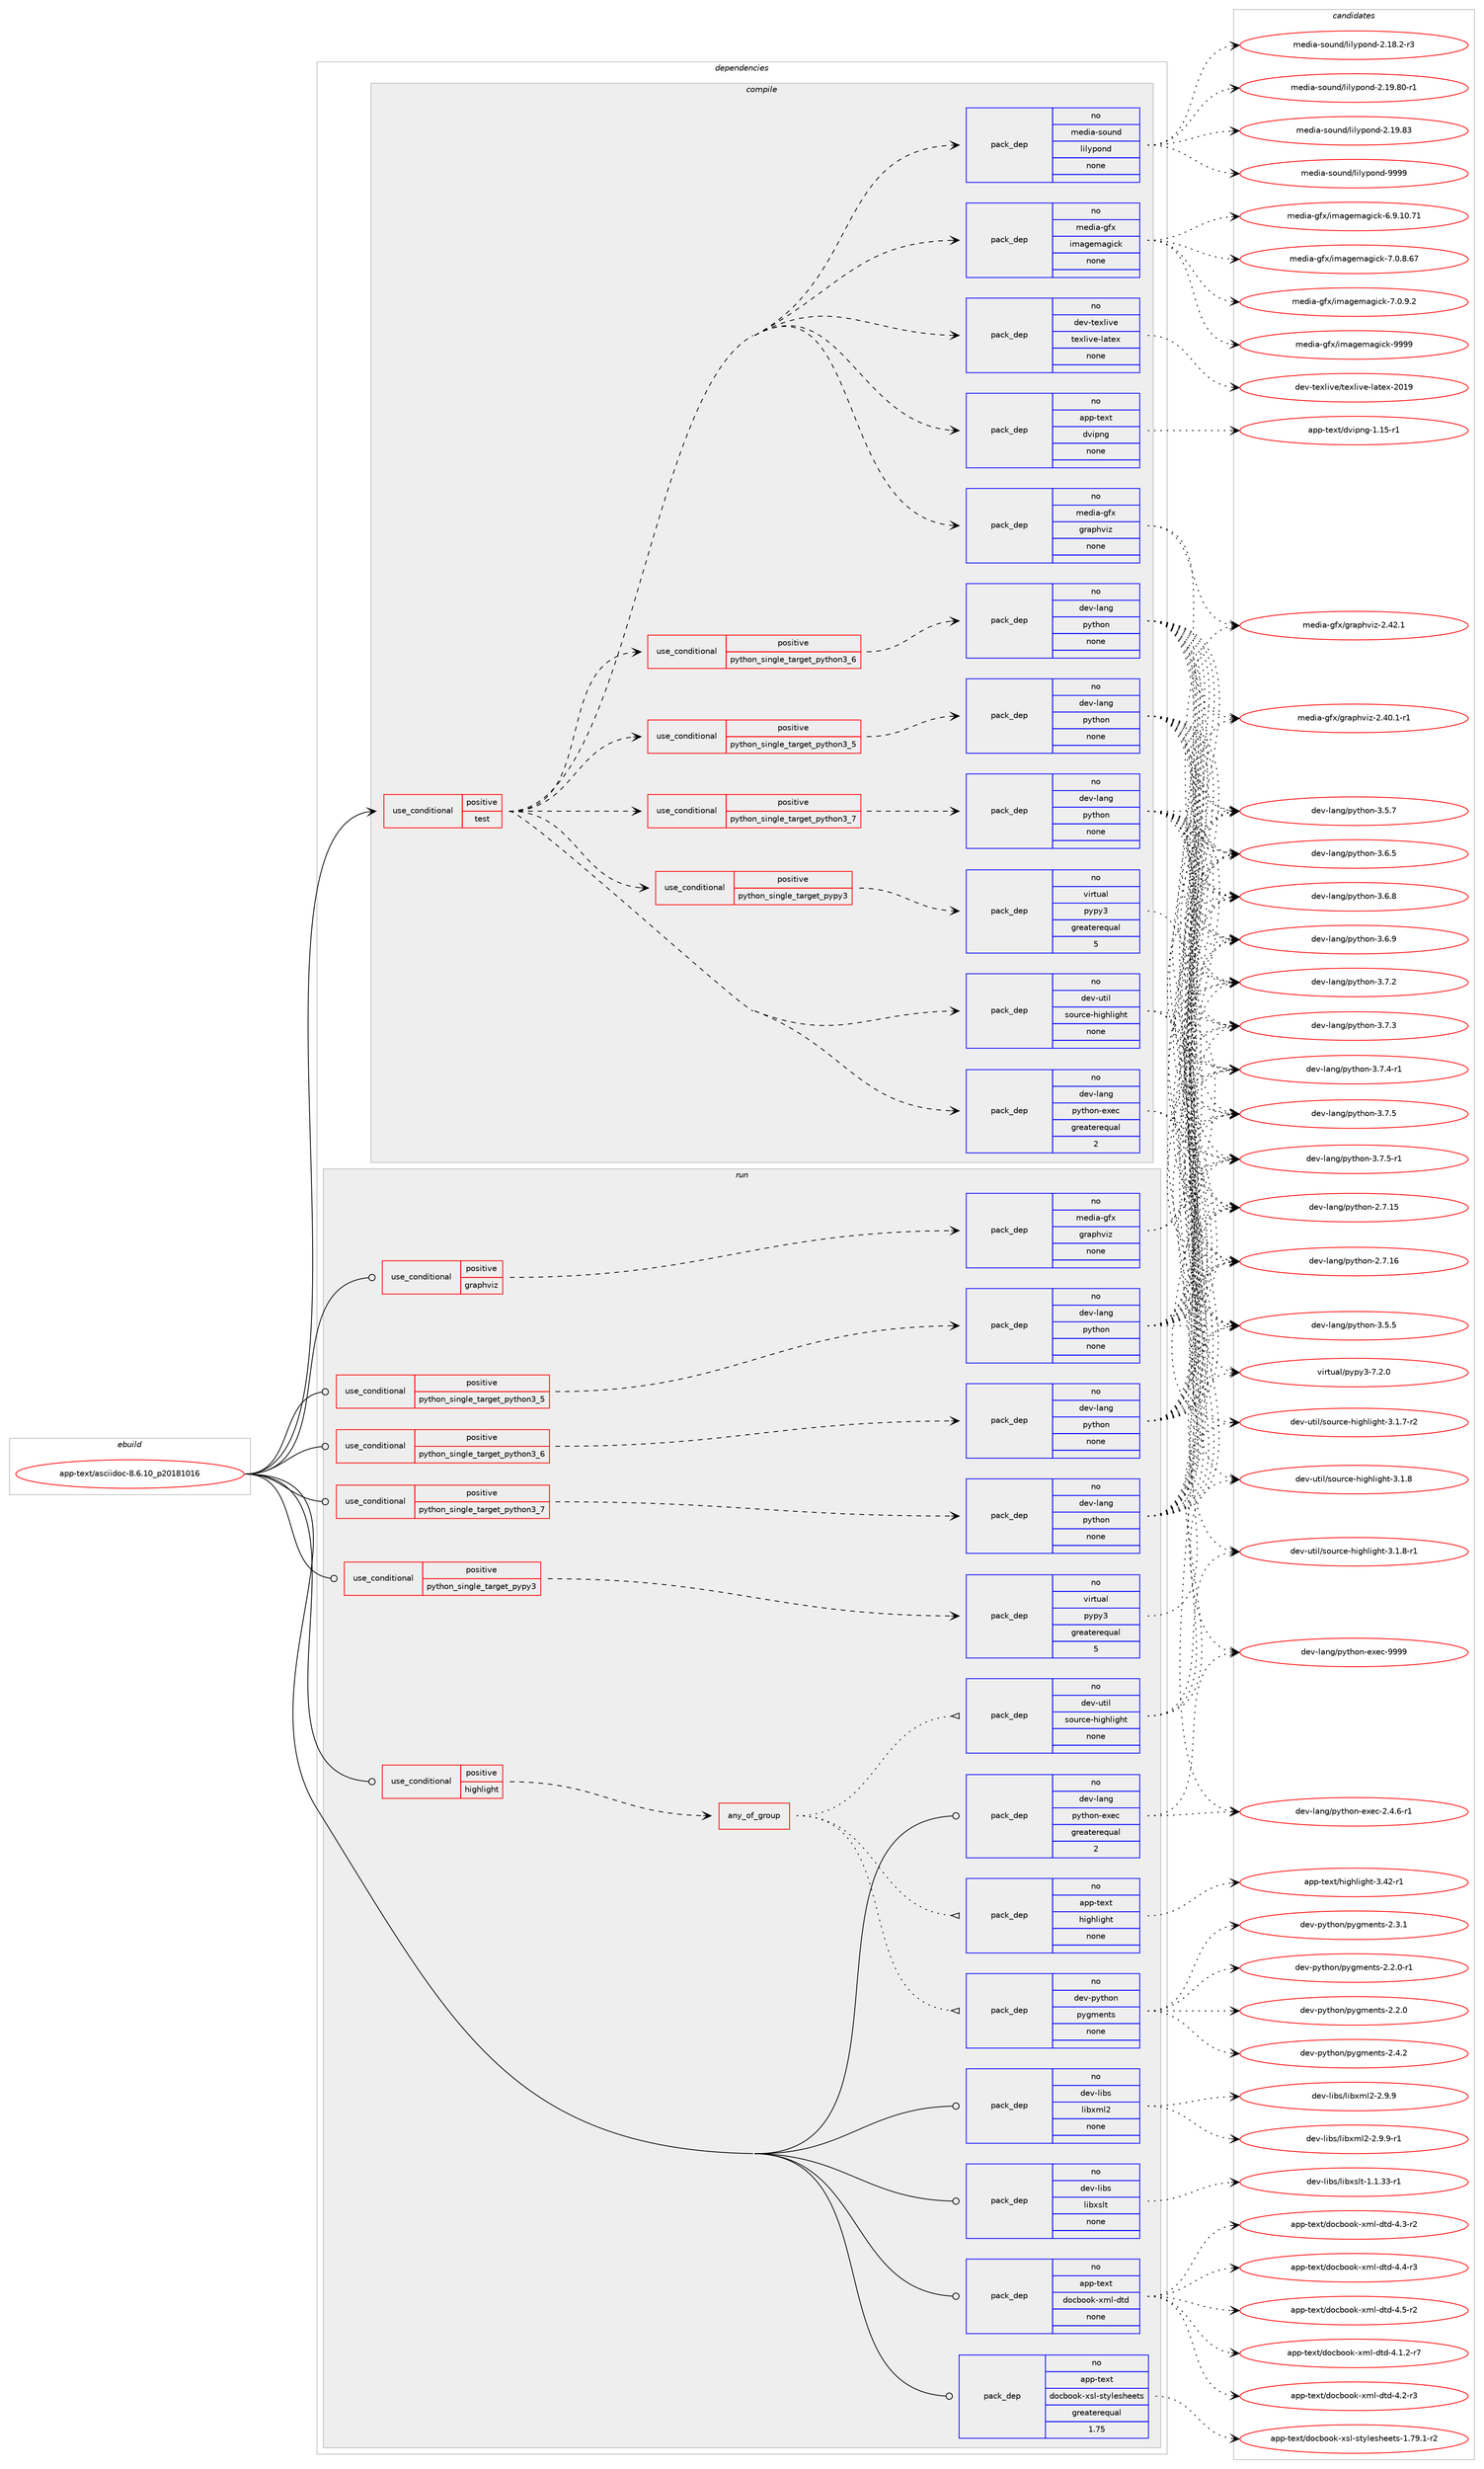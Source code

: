 digraph prolog {

# *************
# Graph options
# *************

newrank=true;
concentrate=true;
compound=true;
graph [rankdir=LR,fontname=Helvetica,fontsize=10,ranksep=1.5];#, ranksep=2.5, nodesep=0.2];
edge  [arrowhead=vee];
node  [fontname=Helvetica,fontsize=10];

# **********
# The ebuild
# **********

subgraph cluster_leftcol {
color=gray;
rank=same;
label=<<i>ebuild</i>>;
id [label="app-text/asciidoc-8.6.10_p20181016", color=red, width=4, href="../app-text/asciidoc-8.6.10_p20181016.svg"];
}

# ****************
# The dependencies
# ****************

subgraph cluster_midcol {
color=gray;
label=<<i>dependencies</i>>;
subgraph cluster_compile {
fillcolor="#eeeeee";
style=filled;
label=<<i>compile</i>>;
subgraph cond121151 {
dependency507433 [label=<<TABLE BORDER="0" CELLBORDER="1" CELLSPACING="0" CELLPADDING="4"><TR><TD ROWSPAN="3" CELLPADDING="10">use_conditional</TD></TR><TR><TD>positive</TD></TR><TR><TD>test</TD></TR></TABLE>>, shape=none, color=red];
subgraph pack377112 {
dependency507434 [label=<<TABLE BORDER="0" CELLBORDER="1" CELLSPACING="0" CELLPADDING="4" WIDTH="220"><TR><TD ROWSPAN="6" CELLPADDING="30">pack_dep</TD></TR><TR><TD WIDTH="110">no</TD></TR><TR><TD>app-text</TD></TR><TR><TD>dvipng</TD></TR><TR><TD>none</TD></TR><TR><TD></TD></TR></TABLE>>, shape=none, color=blue];
}
dependency507433:e -> dependency507434:w [weight=20,style="dashed",arrowhead="vee"];
subgraph pack377113 {
dependency507435 [label=<<TABLE BORDER="0" CELLBORDER="1" CELLSPACING="0" CELLPADDING="4" WIDTH="220"><TR><TD ROWSPAN="6" CELLPADDING="30">pack_dep</TD></TR><TR><TD WIDTH="110">no</TD></TR><TR><TD>dev-texlive</TD></TR><TR><TD>texlive-latex</TD></TR><TR><TD>none</TD></TR><TR><TD></TD></TR></TABLE>>, shape=none, color=blue];
}
dependency507433:e -> dependency507435:w [weight=20,style="dashed",arrowhead="vee"];
subgraph pack377114 {
dependency507436 [label=<<TABLE BORDER="0" CELLBORDER="1" CELLSPACING="0" CELLPADDING="4" WIDTH="220"><TR><TD ROWSPAN="6" CELLPADDING="30">pack_dep</TD></TR><TR><TD WIDTH="110">no</TD></TR><TR><TD>dev-util</TD></TR><TR><TD>source-highlight</TD></TR><TR><TD>none</TD></TR><TR><TD></TD></TR></TABLE>>, shape=none, color=blue];
}
dependency507433:e -> dependency507436:w [weight=20,style="dashed",arrowhead="vee"];
subgraph pack377115 {
dependency507437 [label=<<TABLE BORDER="0" CELLBORDER="1" CELLSPACING="0" CELLPADDING="4" WIDTH="220"><TR><TD ROWSPAN="6" CELLPADDING="30">pack_dep</TD></TR><TR><TD WIDTH="110">no</TD></TR><TR><TD>media-gfx</TD></TR><TR><TD>graphviz</TD></TR><TR><TD>none</TD></TR><TR><TD></TD></TR></TABLE>>, shape=none, color=blue];
}
dependency507433:e -> dependency507437:w [weight=20,style="dashed",arrowhead="vee"];
subgraph pack377116 {
dependency507438 [label=<<TABLE BORDER="0" CELLBORDER="1" CELLSPACING="0" CELLPADDING="4" WIDTH="220"><TR><TD ROWSPAN="6" CELLPADDING="30">pack_dep</TD></TR><TR><TD WIDTH="110">no</TD></TR><TR><TD>media-gfx</TD></TR><TR><TD>imagemagick</TD></TR><TR><TD>none</TD></TR><TR><TD></TD></TR></TABLE>>, shape=none, color=blue];
}
dependency507433:e -> dependency507438:w [weight=20,style="dashed",arrowhead="vee"];
subgraph pack377117 {
dependency507439 [label=<<TABLE BORDER="0" CELLBORDER="1" CELLSPACING="0" CELLPADDING="4" WIDTH="220"><TR><TD ROWSPAN="6" CELLPADDING="30">pack_dep</TD></TR><TR><TD WIDTH="110">no</TD></TR><TR><TD>media-sound</TD></TR><TR><TD>lilypond</TD></TR><TR><TD>none</TD></TR><TR><TD></TD></TR></TABLE>>, shape=none, color=blue];
}
dependency507433:e -> dependency507439:w [weight=20,style="dashed",arrowhead="vee"];
subgraph cond121152 {
dependency507440 [label=<<TABLE BORDER="0" CELLBORDER="1" CELLSPACING="0" CELLPADDING="4"><TR><TD ROWSPAN="3" CELLPADDING="10">use_conditional</TD></TR><TR><TD>positive</TD></TR><TR><TD>python_single_target_pypy3</TD></TR></TABLE>>, shape=none, color=red];
subgraph pack377118 {
dependency507441 [label=<<TABLE BORDER="0" CELLBORDER="1" CELLSPACING="0" CELLPADDING="4" WIDTH="220"><TR><TD ROWSPAN="6" CELLPADDING="30">pack_dep</TD></TR><TR><TD WIDTH="110">no</TD></TR><TR><TD>virtual</TD></TR><TR><TD>pypy3</TD></TR><TR><TD>greaterequal</TD></TR><TR><TD>5</TD></TR></TABLE>>, shape=none, color=blue];
}
dependency507440:e -> dependency507441:w [weight=20,style="dashed",arrowhead="vee"];
}
dependency507433:e -> dependency507440:w [weight=20,style="dashed",arrowhead="vee"];
subgraph cond121153 {
dependency507442 [label=<<TABLE BORDER="0" CELLBORDER="1" CELLSPACING="0" CELLPADDING="4"><TR><TD ROWSPAN="3" CELLPADDING="10">use_conditional</TD></TR><TR><TD>positive</TD></TR><TR><TD>python_single_target_python3_5</TD></TR></TABLE>>, shape=none, color=red];
subgraph pack377119 {
dependency507443 [label=<<TABLE BORDER="0" CELLBORDER="1" CELLSPACING="0" CELLPADDING="4" WIDTH="220"><TR><TD ROWSPAN="6" CELLPADDING="30">pack_dep</TD></TR><TR><TD WIDTH="110">no</TD></TR><TR><TD>dev-lang</TD></TR><TR><TD>python</TD></TR><TR><TD>none</TD></TR><TR><TD></TD></TR></TABLE>>, shape=none, color=blue];
}
dependency507442:e -> dependency507443:w [weight=20,style="dashed",arrowhead="vee"];
}
dependency507433:e -> dependency507442:w [weight=20,style="dashed",arrowhead="vee"];
subgraph cond121154 {
dependency507444 [label=<<TABLE BORDER="0" CELLBORDER="1" CELLSPACING="0" CELLPADDING="4"><TR><TD ROWSPAN="3" CELLPADDING="10">use_conditional</TD></TR><TR><TD>positive</TD></TR><TR><TD>python_single_target_python3_6</TD></TR></TABLE>>, shape=none, color=red];
subgraph pack377120 {
dependency507445 [label=<<TABLE BORDER="0" CELLBORDER="1" CELLSPACING="0" CELLPADDING="4" WIDTH="220"><TR><TD ROWSPAN="6" CELLPADDING="30">pack_dep</TD></TR><TR><TD WIDTH="110">no</TD></TR><TR><TD>dev-lang</TD></TR><TR><TD>python</TD></TR><TR><TD>none</TD></TR><TR><TD></TD></TR></TABLE>>, shape=none, color=blue];
}
dependency507444:e -> dependency507445:w [weight=20,style="dashed",arrowhead="vee"];
}
dependency507433:e -> dependency507444:w [weight=20,style="dashed",arrowhead="vee"];
subgraph cond121155 {
dependency507446 [label=<<TABLE BORDER="0" CELLBORDER="1" CELLSPACING="0" CELLPADDING="4"><TR><TD ROWSPAN="3" CELLPADDING="10">use_conditional</TD></TR><TR><TD>positive</TD></TR><TR><TD>python_single_target_python3_7</TD></TR></TABLE>>, shape=none, color=red];
subgraph pack377121 {
dependency507447 [label=<<TABLE BORDER="0" CELLBORDER="1" CELLSPACING="0" CELLPADDING="4" WIDTH="220"><TR><TD ROWSPAN="6" CELLPADDING="30">pack_dep</TD></TR><TR><TD WIDTH="110">no</TD></TR><TR><TD>dev-lang</TD></TR><TR><TD>python</TD></TR><TR><TD>none</TD></TR><TR><TD></TD></TR></TABLE>>, shape=none, color=blue];
}
dependency507446:e -> dependency507447:w [weight=20,style="dashed",arrowhead="vee"];
}
dependency507433:e -> dependency507446:w [weight=20,style="dashed",arrowhead="vee"];
subgraph pack377122 {
dependency507448 [label=<<TABLE BORDER="0" CELLBORDER="1" CELLSPACING="0" CELLPADDING="4" WIDTH="220"><TR><TD ROWSPAN="6" CELLPADDING="30">pack_dep</TD></TR><TR><TD WIDTH="110">no</TD></TR><TR><TD>dev-lang</TD></TR><TR><TD>python-exec</TD></TR><TR><TD>greaterequal</TD></TR><TR><TD>2</TD></TR></TABLE>>, shape=none, color=blue];
}
dependency507433:e -> dependency507448:w [weight=20,style="dashed",arrowhead="vee"];
}
id:e -> dependency507433:w [weight=20,style="solid",arrowhead="vee"];
}
subgraph cluster_compileandrun {
fillcolor="#eeeeee";
style=filled;
label=<<i>compile and run</i>>;
}
subgraph cluster_run {
fillcolor="#eeeeee";
style=filled;
label=<<i>run</i>>;
subgraph cond121156 {
dependency507449 [label=<<TABLE BORDER="0" CELLBORDER="1" CELLSPACING="0" CELLPADDING="4"><TR><TD ROWSPAN="3" CELLPADDING="10">use_conditional</TD></TR><TR><TD>positive</TD></TR><TR><TD>graphviz</TD></TR></TABLE>>, shape=none, color=red];
subgraph pack377123 {
dependency507450 [label=<<TABLE BORDER="0" CELLBORDER="1" CELLSPACING="0" CELLPADDING="4" WIDTH="220"><TR><TD ROWSPAN="6" CELLPADDING="30">pack_dep</TD></TR><TR><TD WIDTH="110">no</TD></TR><TR><TD>media-gfx</TD></TR><TR><TD>graphviz</TD></TR><TR><TD>none</TD></TR><TR><TD></TD></TR></TABLE>>, shape=none, color=blue];
}
dependency507449:e -> dependency507450:w [weight=20,style="dashed",arrowhead="vee"];
}
id:e -> dependency507449:w [weight=20,style="solid",arrowhead="odot"];
subgraph cond121157 {
dependency507451 [label=<<TABLE BORDER="0" CELLBORDER="1" CELLSPACING="0" CELLPADDING="4"><TR><TD ROWSPAN="3" CELLPADDING="10">use_conditional</TD></TR><TR><TD>positive</TD></TR><TR><TD>highlight</TD></TR></TABLE>>, shape=none, color=red];
subgraph any8846 {
dependency507452 [label=<<TABLE BORDER="0" CELLBORDER="1" CELLSPACING="0" CELLPADDING="4"><TR><TD CELLPADDING="10">any_of_group</TD></TR></TABLE>>, shape=none, color=red];subgraph pack377124 {
dependency507453 [label=<<TABLE BORDER="0" CELLBORDER="1" CELLSPACING="0" CELLPADDING="4" WIDTH="220"><TR><TD ROWSPAN="6" CELLPADDING="30">pack_dep</TD></TR><TR><TD WIDTH="110">no</TD></TR><TR><TD>dev-util</TD></TR><TR><TD>source-highlight</TD></TR><TR><TD>none</TD></TR><TR><TD></TD></TR></TABLE>>, shape=none, color=blue];
}
dependency507452:e -> dependency507453:w [weight=20,style="dotted",arrowhead="oinv"];
subgraph pack377125 {
dependency507454 [label=<<TABLE BORDER="0" CELLBORDER="1" CELLSPACING="0" CELLPADDING="4" WIDTH="220"><TR><TD ROWSPAN="6" CELLPADDING="30">pack_dep</TD></TR><TR><TD WIDTH="110">no</TD></TR><TR><TD>dev-python</TD></TR><TR><TD>pygments</TD></TR><TR><TD>none</TD></TR><TR><TD></TD></TR></TABLE>>, shape=none, color=blue];
}
dependency507452:e -> dependency507454:w [weight=20,style="dotted",arrowhead="oinv"];
subgraph pack377126 {
dependency507455 [label=<<TABLE BORDER="0" CELLBORDER="1" CELLSPACING="0" CELLPADDING="4" WIDTH="220"><TR><TD ROWSPAN="6" CELLPADDING="30">pack_dep</TD></TR><TR><TD WIDTH="110">no</TD></TR><TR><TD>app-text</TD></TR><TR><TD>highlight</TD></TR><TR><TD>none</TD></TR><TR><TD></TD></TR></TABLE>>, shape=none, color=blue];
}
dependency507452:e -> dependency507455:w [weight=20,style="dotted",arrowhead="oinv"];
}
dependency507451:e -> dependency507452:w [weight=20,style="dashed",arrowhead="vee"];
}
id:e -> dependency507451:w [weight=20,style="solid",arrowhead="odot"];
subgraph cond121158 {
dependency507456 [label=<<TABLE BORDER="0" CELLBORDER="1" CELLSPACING="0" CELLPADDING="4"><TR><TD ROWSPAN="3" CELLPADDING="10">use_conditional</TD></TR><TR><TD>positive</TD></TR><TR><TD>python_single_target_pypy3</TD></TR></TABLE>>, shape=none, color=red];
subgraph pack377127 {
dependency507457 [label=<<TABLE BORDER="0" CELLBORDER="1" CELLSPACING="0" CELLPADDING="4" WIDTH="220"><TR><TD ROWSPAN="6" CELLPADDING="30">pack_dep</TD></TR><TR><TD WIDTH="110">no</TD></TR><TR><TD>virtual</TD></TR><TR><TD>pypy3</TD></TR><TR><TD>greaterequal</TD></TR><TR><TD>5</TD></TR></TABLE>>, shape=none, color=blue];
}
dependency507456:e -> dependency507457:w [weight=20,style="dashed",arrowhead="vee"];
}
id:e -> dependency507456:w [weight=20,style="solid",arrowhead="odot"];
subgraph cond121159 {
dependency507458 [label=<<TABLE BORDER="0" CELLBORDER="1" CELLSPACING="0" CELLPADDING="4"><TR><TD ROWSPAN="3" CELLPADDING="10">use_conditional</TD></TR><TR><TD>positive</TD></TR><TR><TD>python_single_target_python3_5</TD></TR></TABLE>>, shape=none, color=red];
subgraph pack377128 {
dependency507459 [label=<<TABLE BORDER="0" CELLBORDER="1" CELLSPACING="0" CELLPADDING="4" WIDTH="220"><TR><TD ROWSPAN="6" CELLPADDING="30">pack_dep</TD></TR><TR><TD WIDTH="110">no</TD></TR><TR><TD>dev-lang</TD></TR><TR><TD>python</TD></TR><TR><TD>none</TD></TR><TR><TD></TD></TR></TABLE>>, shape=none, color=blue];
}
dependency507458:e -> dependency507459:w [weight=20,style="dashed",arrowhead="vee"];
}
id:e -> dependency507458:w [weight=20,style="solid",arrowhead="odot"];
subgraph cond121160 {
dependency507460 [label=<<TABLE BORDER="0" CELLBORDER="1" CELLSPACING="0" CELLPADDING="4"><TR><TD ROWSPAN="3" CELLPADDING="10">use_conditional</TD></TR><TR><TD>positive</TD></TR><TR><TD>python_single_target_python3_6</TD></TR></TABLE>>, shape=none, color=red];
subgraph pack377129 {
dependency507461 [label=<<TABLE BORDER="0" CELLBORDER="1" CELLSPACING="0" CELLPADDING="4" WIDTH="220"><TR><TD ROWSPAN="6" CELLPADDING="30">pack_dep</TD></TR><TR><TD WIDTH="110">no</TD></TR><TR><TD>dev-lang</TD></TR><TR><TD>python</TD></TR><TR><TD>none</TD></TR><TR><TD></TD></TR></TABLE>>, shape=none, color=blue];
}
dependency507460:e -> dependency507461:w [weight=20,style="dashed",arrowhead="vee"];
}
id:e -> dependency507460:w [weight=20,style="solid",arrowhead="odot"];
subgraph cond121161 {
dependency507462 [label=<<TABLE BORDER="0" CELLBORDER="1" CELLSPACING="0" CELLPADDING="4"><TR><TD ROWSPAN="3" CELLPADDING="10">use_conditional</TD></TR><TR><TD>positive</TD></TR><TR><TD>python_single_target_python3_7</TD></TR></TABLE>>, shape=none, color=red];
subgraph pack377130 {
dependency507463 [label=<<TABLE BORDER="0" CELLBORDER="1" CELLSPACING="0" CELLPADDING="4" WIDTH="220"><TR><TD ROWSPAN="6" CELLPADDING="30">pack_dep</TD></TR><TR><TD WIDTH="110">no</TD></TR><TR><TD>dev-lang</TD></TR><TR><TD>python</TD></TR><TR><TD>none</TD></TR><TR><TD></TD></TR></TABLE>>, shape=none, color=blue];
}
dependency507462:e -> dependency507463:w [weight=20,style="dashed",arrowhead="vee"];
}
id:e -> dependency507462:w [weight=20,style="solid",arrowhead="odot"];
subgraph pack377131 {
dependency507464 [label=<<TABLE BORDER="0" CELLBORDER="1" CELLSPACING="0" CELLPADDING="4" WIDTH="220"><TR><TD ROWSPAN="6" CELLPADDING="30">pack_dep</TD></TR><TR><TD WIDTH="110">no</TD></TR><TR><TD>app-text</TD></TR><TR><TD>docbook-xml-dtd</TD></TR><TR><TD>none</TD></TR><TR><TD></TD></TR></TABLE>>, shape=none, color=blue];
}
id:e -> dependency507464:w [weight=20,style="solid",arrowhead="odot"];
subgraph pack377132 {
dependency507465 [label=<<TABLE BORDER="0" CELLBORDER="1" CELLSPACING="0" CELLPADDING="4" WIDTH="220"><TR><TD ROWSPAN="6" CELLPADDING="30">pack_dep</TD></TR><TR><TD WIDTH="110">no</TD></TR><TR><TD>app-text</TD></TR><TR><TD>docbook-xsl-stylesheets</TD></TR><TR><TD>greaterequal</TD></TR><TR><TD>1.75</TD></TR></TABLE>>, shape=none, color=blue];
}
id:e -> dependency507465:w [weight=20,style="solid",arrowhead="odot"];
subgraph pack377133 {
dependency507466 [label=<<TABLE BORDER="0" CELLBORDER="1" CELLSPACING="0" CELLPADDING="4" WIDTH="220"><TR><TD ROWSPAN="6" CELLPADDING="30">pack_dep</TD></TR><TR><TD WIDTH="110">no</TD></TR><TR><TD>dev-lang</TD></TR><TR><TD>python-exec</TD></TR><TR><TD>greaterequal</TD></TR><TR><TD>2</TD></TR></TABLE>>, shape=none, color=blue];
}
id:e -> dependency507466:w [weight=20,style="solid",arrowhead="odot"];
subgraph pack377134 {
dependency507467 [label=<<TABLE BORDER="0" CELLBORDER="1" CELLSPACING="0" CELLPADDING="4" WIDTH="220"><TR><TD ROWSPAN="6" CELLPADDING="30">pack_dep</TD></TR><TR><TD WIDTH="110">no</TD></TR><TR><TD>dev-libs</TD></TR><TR><TD>libxml2</TD></TR><TR><TD>none</TD></TR><TR><TD></TD></TR></TABLE>>, shape=none, color=blue];
}
id:e -> dependency507467:w [weight=20,style="solid",arrowhead="odot"];
subgraph pack377135 {
dependency507468 [label=<<TABLE BORDER="0" CELLBORDER="1" CELLSPACING="0" CELLPADDING="4" WIDTH="220"><TR><TD ROWSPAN="6" CELLPADDING="30">pack_dep</TD></TR><TR><TD WIDTH="110">no</TD></TR><TR><TD>dev-libs</TD></TR><TR><TD>libxslt</TD></TR><TR><TD>none</TD></TR><TR><TD></TD></TR></TABLE>>, shape=none, color=blue];
}
id:e -> dependency507468:w [weight=20,style="solid",arrowhead="odot"];
}
}

# **************
# The candidates
# **************

subgraph cluster_choices {
rank=same;
color=gray;
label=<<i>candidates</i>>;

subgraph choice377112 {
color=black;
nodesep=1;
choice97112112451161011201164710011810511211010345494649534511449 [label="app-text/dvipng-1.15-r1", color=red, width=4,href="../app-text/dvipng-1.15-r1.svg"];
dependency507434:e -> choice97112112451161011201164710011810511211010345494649534511449:w [style=dotted,weight="100"];
}
subgraph choice377113 {
color=black;
nodesep=1;
choice100101118451161011201081051181014711610112010810511810145108971161011204550484957 [label="dev-texlive/texlive-latex-2019", color=red, width=4,href="../dev-texlive/texlive-latex-2019.svg"];
dependency507435:e -> choice100101118451161011201081051181014711610112010810511810145108971161011204550484957:w [style=dotted,weight="100"];
}
subgraph choice377114 {
color=black;
nodesep=1;
choice100101118451171161051084711511111711499101451041051031041081051031041164551464946554511450 [label="dev-util/source-highlight-3.1.7-r2", color=red, width=4,href="../dev-util/source-highlight-3.1.7-r2.svg"];
choice10010111845117116105108471151111171149910145104105103104108105103104116455146494656 [label="dev-util/source-highlight-3.1.8", color=red, width=4,href="../dev-util/source-highlight-3.1.8.svg"];
choice100101118451171161051084711511111711499101451041051031041081051031041164551464946564511449 [label="dev-util/source-highlight-3.1.8-r1", color=red, width=4,href="../dev-util/source-highlight-3.1.8-r1.svg"];
dependency507436:e -> choice100101118451171161051084711511111711499101451041051031041081051031041164551464946554511450:w [style=dotted,weight="100"];
dependency507436:e -> choice10010111845117116105108471151111171149910145104105103104108105103104116455146494656:w [style=dotted,weight="100"];
dependency507436:e -> choice100101118451171161051084711511111711499101451041051031041081051031041164551464946564511449:w [style=dotted,weight="100"];
}
subgraph choice377115 {
color=black;
nodesep=1;
choice10910110010597451031021204710311497112104118105122455046524846494511449 [label="media-gfx/graphviz-2.40.1-r1", color=red, width=4,href="../media-gfx/graphviz-2.40.1-r1.svg"];
choice1091011001059745103102120471031149711210411810512245504652504649 [label="media-gfx/graphviz-2.42.1", color=red, width=4,href="../media-gfx/graphviz-2.42.1.svg"];
dependency507437:e -> choice10910110010597451031021204710311497112104118105122455046524846494511449:w [style=dotted,weight="100"];
dependency507437:e -> choice1091011001059745103102120471031149711210411810512245504652504649:w [style=dotted,weight="100"];
}
subgraph choice377116 {
color=black;
nodesep=1;
choice10910110010597451031021204710510997103101109971031059910745544657464948465549 [label="media-gfx/imagemagick-6.9.10.71", color=red, width=4,href="../media-gfx/imagemagick-6.9.10.71.svg"];
choice109101100105974510310212047105109971031011099710310599107455546484656465455 [label="media-gfx/imagemagick-7.0.8.67", color=red, width=4,href="../media-gfx/imagemagick-7.0.8.67.svg"];
choice1091011001059745103102120471051099710310110997103105991074555464846574650 [label="media-gfx/imagemagick-7.0.9.2", color=red, width=4,href="../media-gfx/imagemagick-7.0.9.2.svg"];
choice1091011001059745103102120471051099710310110997103105991074557575757 [label="media-gfx/imagemagick-9999", color=red, width=4,href="../media-gfx/imagemagick-9999.svg"];
dependency507438:e -> choice10910110010597451031021204710510997103101109971031059910745544657464948465549:w [style=dotted,weight="100"];
dependency507438:e -> choice109101100105974510310212047105109971031011099710310599107455546484656465455:w [style=dotted,weight="100"];
dependency507438:e -> choice1091011001059745103102120471051099710310110997103105991074555464846574650:w [style=dotted,weight="100"];
dependency507438:e -> choice1091011001059745103102120471051099710310110997103105991074557575757:w [style=dotted,weight="100"];
}
subgraph choice377117 {
color=black;
nodesep=1;
choice109101100105974511511111711010047108105108121112111110100455046495646504511451 [label="media-sound/lilypond-2.18.2-r3", color=red, width=4,href="../media-sound/lilypond-2.18.2-r3.svg"];
choice10910110010597451151111171101004710810510812111211111010045504649574656484511449 [label="media-sound/lilypond-2.19.80-r1", color=red, width=4,href="../media-sound/lilypond-2.19.80-r1.svg"];
choice1091011001059745115111117110100471081051081211121111101004550464957465651 [label="media-sound/lilypond-2.19.83", color=red, width=4,href="../media-sound/lilypond-2.19.83.svg"];
choice1091011001059745115111117110100471081051081211121111101004557575757 [label="media-sound/lilypond-9999", color=red, width=4,href="../media-sound/lilypond-9999.svg"];
dependency507439:e -> choice109101100105974511511111711010047108105108121112111110100455046495646504511451:w [style=dotted,weight="100"];
dependency507439:e -> choice10910110010597451151111171101004710810510812111211111010045504649574656484511449:w [style=dotted,weight="100"];
dependency507439:e -> choice1091011001059745115111117110100471081051081211121111101004550464957465651:w [style=dotted,weight="100"];
dependency507439:e -> choice1091011001059745115111117110100471081051081211121111101004557575757:w [style=dotted,weight="100"];
}
subgraph choice377118 {
color=black;
nodesep=1;
choice118105114116117971084711212111212151455546504648 [label="virtual/pypy3-7.2.0", color=red, width=4,href="../virtual/pypy3-7.2.0.svg"];
dependency507441:e -> choice118105114116117971084711212111212151455546504648:w [style=dotted,weight="100"];
}
subgraph choice377119 {
color=black;
nodesep=1;
choice10010111845108971101034711212111610411111045504655464953 [label="dev-lang/python-2.7.15", color=red, width=4,href="../dev-lang/python-2.7.15.svg"];
choice10010111845108971101034711212111610411111045504655464954 [label="dev-lang/python-2.7.16", color=red, width=4,href="../dev-lang/python-2.7.16.svg"];
choice100101118451089711010347112121116104111110455146534653 [label="dev-lang/python-3.5.5", color=red, width=4,href="../dev-lang/python-3.5.5.svg"];
choice100101118451089711010347112121116104111110455146534655 [label="dev-lang/python-3.5.7", color=red, width=4,href="../dev-lang/python-3.5.7.svg"];
choice100101118451089711010347112121116104111110455146544653 [label="dev-lang/python-3.6.5", color=red, width=4,href="../dev-lang/python-3.6.5.svg"];
choice100101118451089711010347112121116104111110455146544656 [label="dev-lang/python-3.6.8", color=red, width=4,href="../dev-lang/python-3.6.8.svg"];
choice100101118451089711010347112121116104111110455146544657 [label="dev-lang/python-3.6.9", color=red, width=4,href="../dev-lang/python-3.6.9.svg"];
choice100101118451089711010347112121116104111110455146554650 [label="dev-lang/python-3.7.2", color=red, width=4,href="../dev-lang/python-3.7.2.svg"];
choice100101118451089711010347112121116104111110455146554651 [label="dev-lang/python-3.7.3", color=red, width=4,href="../dev-lang/python-3.7.3.svg"];
choice1001011184510897110103471121211161041111104551465546524511449 [label="dev-lang/python-3.7.4-r1", color=red, width=4,href="../dev-lang/python-3.7.4-r1.svg"];
choice100101118451089711010347112121116104111110455146554653 [label="dev-lang/python-3.7.5", color=red, width=4,href="../dev-lang/python-3.7.5.svg"];
choice1001011184510897110103471121211161041111104551465546534511449 [label="dev-lang/python-3.7.5-r1", color=red, width=4,href="../dev-lang/python-3.7.5-r1.svg"];
dependency507443:e -> choice10010111845108971101034711212111610411111045504655464953:w [style=dotted,weight="100"];
dependency507443:e -> choice10010111845108971101034711212111610411111045504655464954:w [style=dotted,weight="100"];
dependency507443:e -> choice100101118451089711010347112121116104111110455146534653:w [style=dotted,weight="100"];
dependency507443:e -> choice100101118451089711010347112121116104111110455146534655:w [style=dotted,weight="100"];
dependency507443:e -> choice100101118451089711010347112121116104111110455146544653:w [style=dotted,weight="100"];
dependency507443:e -> choice100101118451089711010347112121116104111110455146544656:w [style=dotted,weight="100"];
dependency507443:e -> choice100101118451089711010347112121116104111110455146544657:w [style=dotted,weight="100"];
dependency507443:e -> choice100101118451089711010347112121116104111110455146554650:w [style=dotted,weight="100"];
dependency507443:e -> choice100101118451089711010347112121116104111110455146554651:w [style=dotted,weight="100"];
dependency507443:e -> choice1001011184510897110103471121211161041111104551465546524511449:w [style=dotted,weight="100"];
dependency507443:e -> choice100101118451089711010347112121116104111110455146554653:w [style=dotted,weight="100"];
dependency507443:e -> choice1001011184510897110103471121211161041111104551465546534511449:w [style=dotted,weight="100"];
}
subgraph choice377120 {
color=black;
nodesep=1;
choice10010111845108971101034711212111610411111045504655464953 [label="dev-lang/python-2.7.15", color=red, width=4,href="../dev-lang/python-2.7.15.svg"];
choice10010111845108971101034711212111610411111045504655464954 [label="dev-lang/python-2.7.16", color=red, width=4,href="../dev-lang/python-2.7.16.svg"];
choice100101118451089711010347112121116104111110455146534653 [label="dev-lang/python-3.5.5", color=red, width=4,href="../dev-lang/python-3.5.5.svg"];
choice100101118451089711010347112121116104111110455146534655 [label="dev-lang/python-3.5.7", color=red, width=4,href="../dev-lang/python-3.5.7.svg"];
choice100101118451089711010347112121116104111110455146544653 [label="dev-lang/python-3.6.5", color=red, width=4,href="../dev-lang/python-3.6.5.svg"];
choice100101118451089711010347112121116104111110455146544656 [label="dev-lang/python-3.6.8", color=red, width=4,href="../dev-lang/python-3.6.8.svg"];
choice100101118451089711010347112121116104111110455146544657 [label="dev-lang/python-3.6.9", color=red, width=4,href="../dev-lang/python-3.6.9.svg"];
choice100101118451089711010347112121116104111110455146554650 [label="dev-lang/python-3.7.2", color=red, width=4,href="../dev-lang/python-3.7.2.svg"];
choice100101118451089711010347112121116104111110455146554651 [label="dev-lang/python-3.7.3", color=red, width=4,href="../dev-lang/python-3.7.3.svg"];
choice1001011184510897110103471121211161041111104551465546524511449 [label="dev-lang/python-3.7.4-r1", color=red, width=4,href="../dev-lang/python-3.7.4-r1.svg"];
choice100101118451089711010347112121116104111110455146554653 [label="dev-lang/python-3.7.5", color=red, width=4,href="../dev-lang/python-3.7.5.svg"];
choice1001011184510897110103471121211161041111104551465546534511449 [label="dev-lang/python-3.7.5-r1", color=red, width=4,href="../dev-lang/python-3.7.5-r1.svg"];
dependency507445:e -> choice10010111845108971101034711212111610411111045504655464953:w [style=dotted,weight="100"];
dependency507445:e -> choice10010111845108971101034711212111610411111045504655464954:w [style=dotted,weight="100"];
dependency507445:e -> choice100101118451089711010347112121116104111110455146534653:w [style=dotted,weight="100"];
dependency507445:e -> choice100101118451089711010347112121116104111110455146534655:w [style=dotted,weight="100"];
dependency507445:e -> choice100101118451089711010347112121116104111110455146544653:w [style=dotted,weight="100"];
dependency507445:e -> choice100101118451089711010347112121116104111110455146544656:w [style=dotted,weight="100"];
dependency507445:e -> choice100101118451089711010347112121116104111110455146544657:w [style=dotted,weight="100"];
dependency507445:e -> choice100101118451089711010347112121116104111110455146554650:w [style=dotted,weight="100"];
dependency507445:e -> choice100101118451089711010347112121116104111110455146554651:w [style=dotted,weight="100"];
dependency507445:e -> choice1001011184510897110103471121211161041111104551465546524511449:w [style=dotted,weight="100"];
dependency507445:e -> choice100101118451089711010347112121116104111110455146554653:w [style=dotted,weight="100"];
dependency507445:e -> choice1001011184510897110103471121211161041111104551465546534511449:w [style=dotted,weight="100"];
}
subgraph choice377121 {
color=black;
nodesep=1;
choice10010111845108971101034711212111610411111045504655464953 [label="dev-lang/python-2.7.15", color=red, width=4,href="../dev-lang/python-2.7.15.svg"];
choice10010111845108971101034711212111610411111045504655464954 [label="dev-lang/python-2.7.16", color=red, width=4,href="../dev-lang/python-2.7.16.svg"];
choice100101118451089711010347112121116104111110455146534653 [label="dev-lang/python-3.5.5", color=red, width=4,href="../dev-lang/python-3.5.5.svg"];
choice100101118451089711010347112121116104111110455146534655 [label="dev-lang/python-3.5.7", color=red, width=4,href="../dev-lang/python-3.5.7.svg"];
choice100101118451089711010347112121116104111110455146544653 [label="dev-lang/python-3.6.5", color=red, width=4,href="../dev-lang/python-3.6.5.svg"];
choice100101118451089711010347112121116104111110455146544656 [label="dev-lang/python-3.6.8", color=red, width=4,href="../dev-lang/python-3.6.8.svg"];
choice100101118451089711010347112121116104111110455146544657 [label="dev-lang/python-3.6.9", color=red, width=4,href="../dev-lang/python-3.6.9.svg"];
choice100101118451089711010347112121116104111110455146554650 [label="dev-lang/python-3.7.2", color=red, width=4,href="../dev-lang/python-3.7.2.svg"];
choice100101118451089711010347112121116104111110455146554651 [label="dev-lang/python-3.7.3", color=red, width=4,href="../dev-lang/python-3.7.3.svg"];
choice1001011184510897110103471121211161041111104551465546524511449 [label="dev-lang/python-3.7.4-r1", color=red, width=4,href="../dev-lang/python-3.7.4-r1.svg"];
choice100101118451089711010347112121116104111110455146554653 [label="dev-lang/python-3.7.5", color=red, width=4,href="../dev-lang/python-3.7.5.svg"];
choice1001011184510897110103471121211161041111104551465546534511449 [label="dev-lang/python-3.7.5-r1", color=red, width=4,href="../dev-lang/python-3.7.5-r1.svg"];
dependency507447:e -> choice10010111845108971101034711212111610411111045504655464953:w [style=dotted,weight="100"];
dependency507447:e -> choice10010111845108971101034711212111610411111045504655464954:w [style=dotted,weight="100"];
dependency507447:e -> choice100101118451089711010347112121116104111110455146534653:w [style=dotted,weight="100"];
dependency507447:e -> choice100101118451089711010347112121116104111110455146534655:w [style=dotted,weight="100"];
dependency507447:e -> choice100101118451089711010347112121116104111110455146544653:w [style=dotted,weight="100"];
dependency507447:e -> choice100101118451089711010347112121116104111110455146544656:w [style=dotted,weight="100"];
dependency507447:e -> choice100101118451089711010347112121116104111110455146544657:w [style=dotted,weight="100"];
dependency507447:e -> choice100101118451089711010347112121116104111110455146554650:w [style=dotted,weight="100"];
dependency507447:e -> choice100101118451089711010347112121116104111110455146554651:w [style=dotted,weight="100"];
dependency507447:e -> choice1001011184510897110103471121211161041111104551465546524511449:w [style=dotted,weight="100"];
dependency507447:e -> choice100101118451089711010347112121116104111110455146554653:w [style=dotted,weight="100"];
dependency507447:e -> choice1001011184510897110103471121211161041111104551465546534511449:w [style=dotted,weight="100"];
}
subgraph choice377122 {
color=black;
nodesep=1;
choice10010111845108971101034711212111610411111045101120101994550465246544511449 [label="dev-lang/python-exec-2.4.6-r1", color=red, width=4,href="../dev-lang/python-exec-2.4.6-r1.svg"];
choice10010111845108971101034711212111610411111045101120101994557575757 [label="dev-lang/python-exec-9999", color=red, width=4,href="../dev-lang/python-exec-9999.svg"];
dependency507448:e -> choice10010111845108971101034711212111610411111045101120101994550465246544511449:w [style=dotted,weight="100"];
dependency507448:e -> choice10010111845108971101034711212111610411111045101120101994557575757:w [style=dotted,weight="100"];
}
subgraph choice377123 {
color=black;
nodesep=1;
choice10910110010597451031021204710311497112104118105122455046524846494511449 [label="media-gfx/graphviz-2.40.1-r1", color=red, width=4,href="../media-gfx/graphviz-2.40.1-r1.svg"];
choice1091011001059745103102120471031149711210411810512245504652504649 [label="media-gfx/graphviz-2.42.1", color=red, width=4,href="../media-gfx/graphviz-2.42.1.svg"];
dependency507450:e -> choice10910110010597451031021204710311497112104118105122455046524846494511449:w [style=dotted,weight="100"];
dependency507450:e -> choice1091011001059745103102120471031149711210411810512245504652504649:w [style=dotted,weight="100"];
}
subgraph choice377124 {
color=black;
nodesep=1;
choice100101118451171161051084711511111711499101451041051031041081051031041164551464946554511450 [label="dev-util/source-highlight-3.1.7-r2", color=red, width=4,href="../dev-util/source-highlight-3.1.7-r2.svg"];
choice10010111845117116105108471151111171149910145104105103104108105103104116455146494656 [label="dev-util/source-highlight-3.1.8", color=red, width=4,href="../dev-util/source-highlight-3.1.8.svg"];
choice100101118451171161051084711511111711499101451041051031041081051031041164551464946564511449 [label="dev-util/source-highlight-3.1.8-r1", color=red, width=4,href="../dev-util/source-highlight-3.1.8-r1.svg"];
dependency507453:e -> choice100101118451171161051084711511111711499101451041051031041081051031041164551464946554511450:w [style=dotted,weight="100"];
dependency507453:e -> choice10010111845117116105108471151111171149910145104105103104108105103104116455146494656:w [style=dotted,weight="100"];
dependency507453:e -> choice100101118451171161051084711511111711499101451041051031041081051031041164551464946564511449:w [style=dotted,weight="100"];
}
subgraph choice377125 {
color=black;
nodesep=1;
choice1001011184511212111610411111047112121103109101110116115455046504648 [label="dev-python/pygments-2.2.0", color=red, width=4,href="../dev-python/pygments-2.2.0.svg"];
choice10010111845112121116104111110471121211031091011101161154550465046484511449 [label="dev-python/pygments-2.2.0-r1", color=red, width=4,href="../dev-python/pygments-2.2.0-r1.svg"];
choice1001011184511212111610411111047112121103109101110116115455046514649 [label="dev-python/pygments-2.3.1", color=red, width=4,href="../dev-python/pygments-2.3.1.svg"];
choice1001011184511212111610411111047112121103109101110116115455046524650 [label="dev-python/pygments-2.4.2", color=red, width=4,href="../dev-python/pygments-2.4.2.svg"];
dependency507454:e -> choice1001011184511212111610411111047112121103109101110116115455046504648:w [style=dotted,weight="100"];
dependency507454:e -> choice10010111845112121116104111110471121211031091011101161154550465046484511449:w [style=dotted,weight="100"];
dependency507454:e -> choice1001011184511212111610411111047112121103109101110116115455046514649:w [style=dotted,weight="100"];
dependency507454:e -> choice1001011184511212111610411111047112121103109101110116115455046524650:w [style=dotted,weight="100"];
}
subgraph choice377126 {
color=black;
nodesep=1;
choice97112112451161011201164710410510310410810510310411645514652504511449 [label="app-text/highlight-3.42-r1", color=red, width=4,href="../app-text/highlight-3.42-r1.svg"];
dependency507455:e -> choice97112112451161011201164710410510310410810510310411645514652504511449:w [style=dotted,weight="100"];
}
subgraph choice377127 {
color=black;
nodesep=1;
choice118105114116117971084711212111212151455546504648 [label="virtual/pypy3-7.2.0", color=red, width=4,href="../virtual/pypy3-7.2.0.svg"];
dependency507457:e -> choice118105114116117971084711212111212151455546504648:w [style=dotted,weight="100"];
}
subgraph choice377128 {
color=black;
nodesep=1;
choice10010111845108971101034711212111610411111045504655464953 [label="dev-lang/python-2.7.15", color=red, width=4,href="../dev-lang/python-2.7.15.svg"];
choice10010111845108971101034711212111610411111045504655464954 [label="dev-lang/python-2.7.16", color=red, width=4,href="../dev-lang/python-2.7.16.svg"];
choice100101118451089711010347112121116104111110455146534653 [label="dev-lang/python-3.5.5", color=red, width=4,href="../dev-lang/python-3.5.5.svg"];
choice100101118451089711010347112121116104111110455146534655 [label="dev-lang/python-3.5.7", color=red, width=4,href="../dev-lang/python-3.5.7.svg"];
choice100101118451089711010347112121116104111110455146544653 [label="dev-lang/python-3.6.5", color=red, width=4,href="../dev-lang/python-3.6.5.svg"];
choice100101118451089711010347112121116104111110455146544656 [label="dev-lang/python-3.6.8", color=red, width=4,href="../dev-lang/python-3.6.8.svg"];
choice100101118451089711010347112121116104111110455146544657 [label="dev-lang/python-3.6.9", color=red, width=4,href="../dev-lang/python-3.6.9.svg"];
choice100101118451089711010347112121116104111110455146554650 [label="dev-lang/python-3.7.2", color=red, width=4,href="../dev-lang/python-3.7.2.svg"];
choice100101118451089711010347112121116104111110455146554651 [label="dev-lang/python-3.7.3", color=red, width=4,href="../dev-lang/python-3.7.3.svg"];
choice1001011184510897110103471121211161041111104551465546524511449 [label="dev-lang/python-3.7.4-r1", color=red, width=4,href="../dev-lang/python-3.7.4-r1.svg"];
choice100101118451089711010347112121116104111110455146554653 [label="dev-lang/python-3.7.5", color=red, width=4,href="../dev-lang/python-3.7.5.svg"];
choice1001011184510897110103471121211161041111104551465546534511449 [label="dev-lang/python-3.7.5-r1", color=red, width=4,href="../dev-lang/python-3.7.5-r1.svg"];
dependency507459:e -> choice10010111845108971101034711212111610411111045504655464953:w [style=dotted,weight="100"];
dependency507459:e -> choice10010111845108971101034711212111610411111045504655464954:w [style=dotted,weight="100"];
dependency507459:e -> choice100101118451089711010347112121116104111110455146534653:w [style=dotted,weight="100"];
dependency507459:e -> choice100101118451089711010347112121116104111110455146534655:w [style=dotted,weight="100"];
dependency507459:e -> choice100101118451089711010347112121116104111110455146544653:w [style=dotted,weight="100"];
dependency507459:e -> choice100101118451089711010347112121116104111110455146544656:w [style=dotted,weight="100"];
dependency507459:e -> choice100101118451089711010347112121116104111110455146544657:w [style=dotted,weight="100"];
dependency507459:e -> choice100101118451089711010347112121116104111110455146554650:w [style=dotted,weight="100"];
dependency507459:e -> choice100101118451089711010347112121116104111110455146554651:w [style=dotted,weight="100"];
dependency507459:e -> choice1001011184510897110103471121211161041111104551465546524511449:w [style=dotted,weight="100"];
dependency507459:e -> choice100101118451089711010347112121116104111110455146554653:w [style=dotted,weight="100"];
dependency507459:e -> choice1001011184510897110103471121211161041111104551465546534511449:w [style=dotted,weight="100"];
}
subgraph choice377129 {
color=black;
nodesep=1;
choice10010111845108971101034711212111610411111045504655464953 [label="dev-lang/python-2.7.15", color=red, width=4,href="../dev-lang/python-2.7.15.svg"];
choice10010111845108971101034711212111610411111045504655464954 [label="dev-lang/python-2.7.16", color=red, width=4,href="../dev-lang/python-2.7.16.svg"];
choice100101118451089711010347112121116104111110455146534653 [label="dev-lang/python-3.5.5", color=red, width=4,href="../dev-lang/python-3.5.5.svg"];
choice100101118451089711010347112121116104111110455146534655 [label="dev-lang/python-3.5.7", color=red, width=4,href="../dev-lang/python-3.5.7.svg"];
choice100101118451089711010347112121116104111110455146544653 [label="dev-lang/python-3.6.5", color=red, width=4,href="../dev-lang/python-3.6.5.svg"];
choice100101118451089711010347112121116104111110455146544656 [label="dev-lang/python-3.6.8", color=red, width=4,href="../dev-lang/python-3.6.8.svg"];
choice100101118451089711010347112121116104111110455146544657 [label="dev-lang/python-3.6.9", color=red, width=4,href="../dev-lang/python-3.6.9.svg"];
choice100101118451089711010347112121116104111110455146554650 [label="dev-lang/python-3.7.2", color=red, width=4,href="../dev-lang/python-3.7.2.svg"];
choice100101118451089711010347112121116104111110455146554651 [label="dev-lang/python-3.7.3", color=red, width=4,href="../dev-lang/python-3.7.3.svg"];
choice1001011184510897110103471121211161041111104551465546524511449 [label="dev-lang/python-3.7.4-r1", color=red, width=4,href="../dev-lang/python-3.7.4-r1.svg"];
choice100101118451089711010347112121116104111110455146554653 [label="dev-lang/python-3.7.5", color=red, width=4,href="../dev-lang/python-3.7.5.svg"];
choice1001011184510897110103471121211161041111104551465546534511449 [label="dev-lang/python-3.7.5-r1", color=red, width=4,href="../dev-lang/python-3.7.5-r1.svg"];
dependency507461:e -> choice10010111845108971101034711212111610411111045504655464953:w [style=dotted,weight="100"];
dependency507461:e -> choice10010111845108971101034711212111610411111045504655464954:w [style=dotted,weight="100"];
dependency507461:e -> choice100101118451089711010347112121116104111110455146534653:w [style=dotted,weight="100"];
dependency507461:e -> choice100101118451089711010347112121116104111110455146534655:w [style=dotted,weight="100"];
dependency507461:e -> choice100101118451089711010347112121116104111110455146544653:w [style=dotted,weight="100"];
dependency507461:e -> choice100101118451089711010347112121116104111110455146544656:w [style=dotted,weight="100"];
dependency507461:e -> choice100101118451089711010347112121116104111110455146544657:w [style=dotted,weight="100"];
dependency507461:e -> choice100101118451089711010347112121116104111110455146554650:w [style=dotted,weight="100"];
dependency507461:e -> choice100101118451089711010347112121116104111110455146554651:w [style=dotted,weight="100"];
dependency507461:e -> choice1001011184510897110103471121211161041111104551465546524511449:w [style=dotted,weight="100"];
dependency507461:e -> choice100101118451089711010347112121116104111110455146554653:w [style=dotted,weight="100"];
dependency507461:e -> choice1001011184510897110103471121211161041111104551465546534511449:w [style=dotted,weight="100"];
}
subgraph choice377130 {
color=black;
nodesep=1;
choice10010111845108971101034711212111610411111045504655464953 [label="dev-lang/python-2.7.15", color=red, width=4,href="../dev-lang/python-2.7.15.svg"];
choice10010111845108971101034711212111610411111045504655464954 [label="dev-lang/python-2.7.16", color=red, width=4,href="../dev-lang/python-2.7.16.svg"];
choice100101118451089711010347112121116104111110455146534653 [label="dev-lang/python-3.5.5", color=red, width=4,href="../dev-lang/python-3.5.5.svg"];
choice100101118451089711010347112121116104111110455146534655 [label="dev-lang/python-3.5.7", color=red, width=4,href="../dev-lang/python-3.5.7.svg"];
choice100101118451089711010347112121116104111110455146544653 [label="dev-lang/python-3.6.5", color=red, width=4,href="../dev-lang/python-3.6.5.svg"];
choice100101118451089711010347112121116104111110455146544656 [label="dev-lang/python-3.6.8", color=red, width=4,href="../dev-lang/python-3.6.8.svg"];
choice100101118451089711010347112121116104111110455146544657 [label="dev-lang/python-3.6.9", color=red, width=4,href="../dev-lang/python-3.6.9.svg"];
choice100101118451089711010347112121116104111110455146554650 [label="dev-lang/python-3.7.2", color=red, width=4,href="../dev-lang/python-3.7.2.svg"];
choice100101118451089711010347112121116104111110455146554651 [label="dev-lang/python-3.7.3", color=red, width=4,href="../dev-lang/python-3.7.3.svg"];
choice1001011184510897110103471121211161041111104551465546524511449 [label="dev-lang/python-3.7.4-r1", color=red, width=4,href="../dev-lang/python-3.7.4-r1.svg"];
choice100101118451089711010347112121116104111110455146554653 [label="dev-lang/python-3.7.5", color=red, width=4,href="../dev-lang/python-3.7.5.svg"];
choice1001011184510897110103471121211161041111104551465546534511449 [label="dev-lang/python-3.7.5-r1", color=red, width=4,href="../dev-lang/python-3.7.5-r1.svg"];
dependency507463:e -> choice10010111845108971101034711212111610411111045504655464953:w [style=dotted,weight="100"];
dependency507463:e -> choice10010111845108971101034711212111610411111045504655464954:w [style=dotted,weight="100"];
dependency507463:e -> choice100101118451089711010347112121116104111110455146534653:w [style=dotted,weight="100"];
dependency507463:e -> choice100101118451089711010347112121116104111110455146534655:w [style=dotted,weight="100"];
dependency507463:e -> choice100101118451089711010347112121116104111110455146544653:w [style=dotted,weight="100"];
dependency507463:e -> choice100101118451089711010347112121116104111110455146544656:w [style=dotted,weight="100"];
dependency507463:e -> choice100101118451089711010347112121116104111110455146544657:w [style=dotted,weight="100"];
dependency507463:e -> choice100101118451089711010347112121116104111110455146554650:w [style=dotted,weight="100"];
dependency507463:e -> choice100101118451089711010347112121116104111110455146554651:w [style=dotted,weight="100"];
dependency507463:e -> choice1001011184510897110103471121211161041111104551465546524511449:w [style=dotted,weight="100"];
dependency507463:e -> choice100101118451089711010347112121116104111110455146554653:w [style=dotted,weight="100"];
dependency507463:e -> choice1001011184510897110103471121211161041111104551465546534511449:w [style=dotted,weight="100"];
}
subgraph choice377131 {
color=black;
nodesep=1;
choice971121124511610112011647100111999811111110745120109108451001161004552464946504511455 [label="app-text/docbook-xml-dtd-4.1.2-r7", color=red, width=4,href="../app-text/docbook-xml-dtd-4.1.2-r7.svg"];
choice97112112451161011201164710011199981111111074512010910845100116100455246504511451 [label="app-text/docbook-xml-dtd-4.2-r3", color=red, width=4,href="../app-text/docbook-xml-dtd-4.2-r3.svg"];
choice97112112451161011201164710011199981111111074512010910845100116100455246514511450 [label="app-text/docbook-xml-dtd-4.3-r2", color=red, width=4,href="../app-text/docbook-xml-dtd-4.3-r2.svg"];
choice97112112451161011201164710011199981111111074512010910845100116100455246524511451 [label="app-text/docbook-xml-dtd-4.4-r3", color=red, width=4,href="../app-text/docbook-xml-dtd-4.4-r3.svg"];
choice97112112451161011201164710011199981111111074512010910845100116100455246534511450 [label="app-text/docbook-xml-dtd-4.5-r2", color=red, width=4,href="../app-text/docbook-xml-dtd-4.5-r2.svg"];
dependency507464:e -> choice971121124511610112011647100111999811111110745120109108451001161004552464946504511455:w [style=dotted,weight="100"];
dependency507464:e -> choice97112112451161011201164710011199981111111074512010910845100116100455246504511451:w [style=dotted,weight="100"];
dependency507464:e -> choice97112112451161011201164710011199981111111074512010910845100116100455246514511450:w [style=dotted,weight="100"];
dependency507464:e -> choice97112112451161011201164710011199981111111074512010910845100116100455246524511451:w [style=dotted,weight="100"];
dependency507464:e -> choice97112112451161011201164710011199981111111074512010910845100116100455246534511450:w [style=dotted,weight="100"];
}
subgraph choice377132 {
color=black;
nodesep=1;
choice97112112451161011201164710011199981111111074512011510845115116121108101115104101101116115454946555746494511450 [label="app-text/docbook-xsl-stylesheets-1.79.1-r2", color=red, width=4,href="../app-text/docbook-xsl-stylesheets-1.79.1-r2.svg"];
dependency507465:e -> choice97112112451161011201164710011199981111111074512011510845115116121108101115104101101116115454946555746494511450:w [style=dotted,weight="100"];
}
subgraph choice377133 {
color=black;
nodesep=1;
choice10010111845108971101034711212111610411111045101120101994550465246544511449 [label="dev-lang/python-exec-2.4.6-r1", color=red, width=4,href="../dev-lang/python-exec-2.4.6-r1.svg"];
choice10010111845108971101034711212111610411111045101120101994557575757 [label="dev-lang/python-exec-9999", color=red, width=4,href="../dev-lang/python-exec-9999.svg"];
dependency507466:e -> choice10010111845108971101034711212111610411111045101120101994550465246544511449:w [style=dotted,weight="100"];
dependency507466:e -> choice10010111845108971101034711212111610411111045101120101994557575757:w [style=dotted,weight="100"];
}
subgraph choice377134 {
color=black;
nodesep=1;
choice1001011184510810598115471081059812010910850455046574657 [label="dev-libs/libxml2-2.9.9", color=red, width=4,href="../dev-libs/libxml2-2.9.9.svg"];
choice10010111845108105981154710810598120109108504550465746574511449 [label="dev-libs/libxml2-2.9.9-r1", color=red, width=4,href="../dev-libs/libxml2-2.9.9-r1.svg"];
dependency507467:e -> choice1001011184510810598115471081059812010910850455046574657:w [style=dotted,weight="100"];
dependency507467:e -> choice10010111845108105981154710810598120109108504550465746574511449:w [style=dotted,weight="100"];
}
subgraph choice377135 {
color=black;
nodesep=1;
choice10010111845108105981154710810598120115108116454946494651514511449 [label="dev-libs/libxslt-1.1.33-r1", color=red, width=4,href="../dev-libs/libxslt-1.1.33-r1.svg"];
dependency507468:e -> choice10010111845108105981154710810598120115108116454946494651514511449:w [style=dotted,weight="100"];
}
}

}
